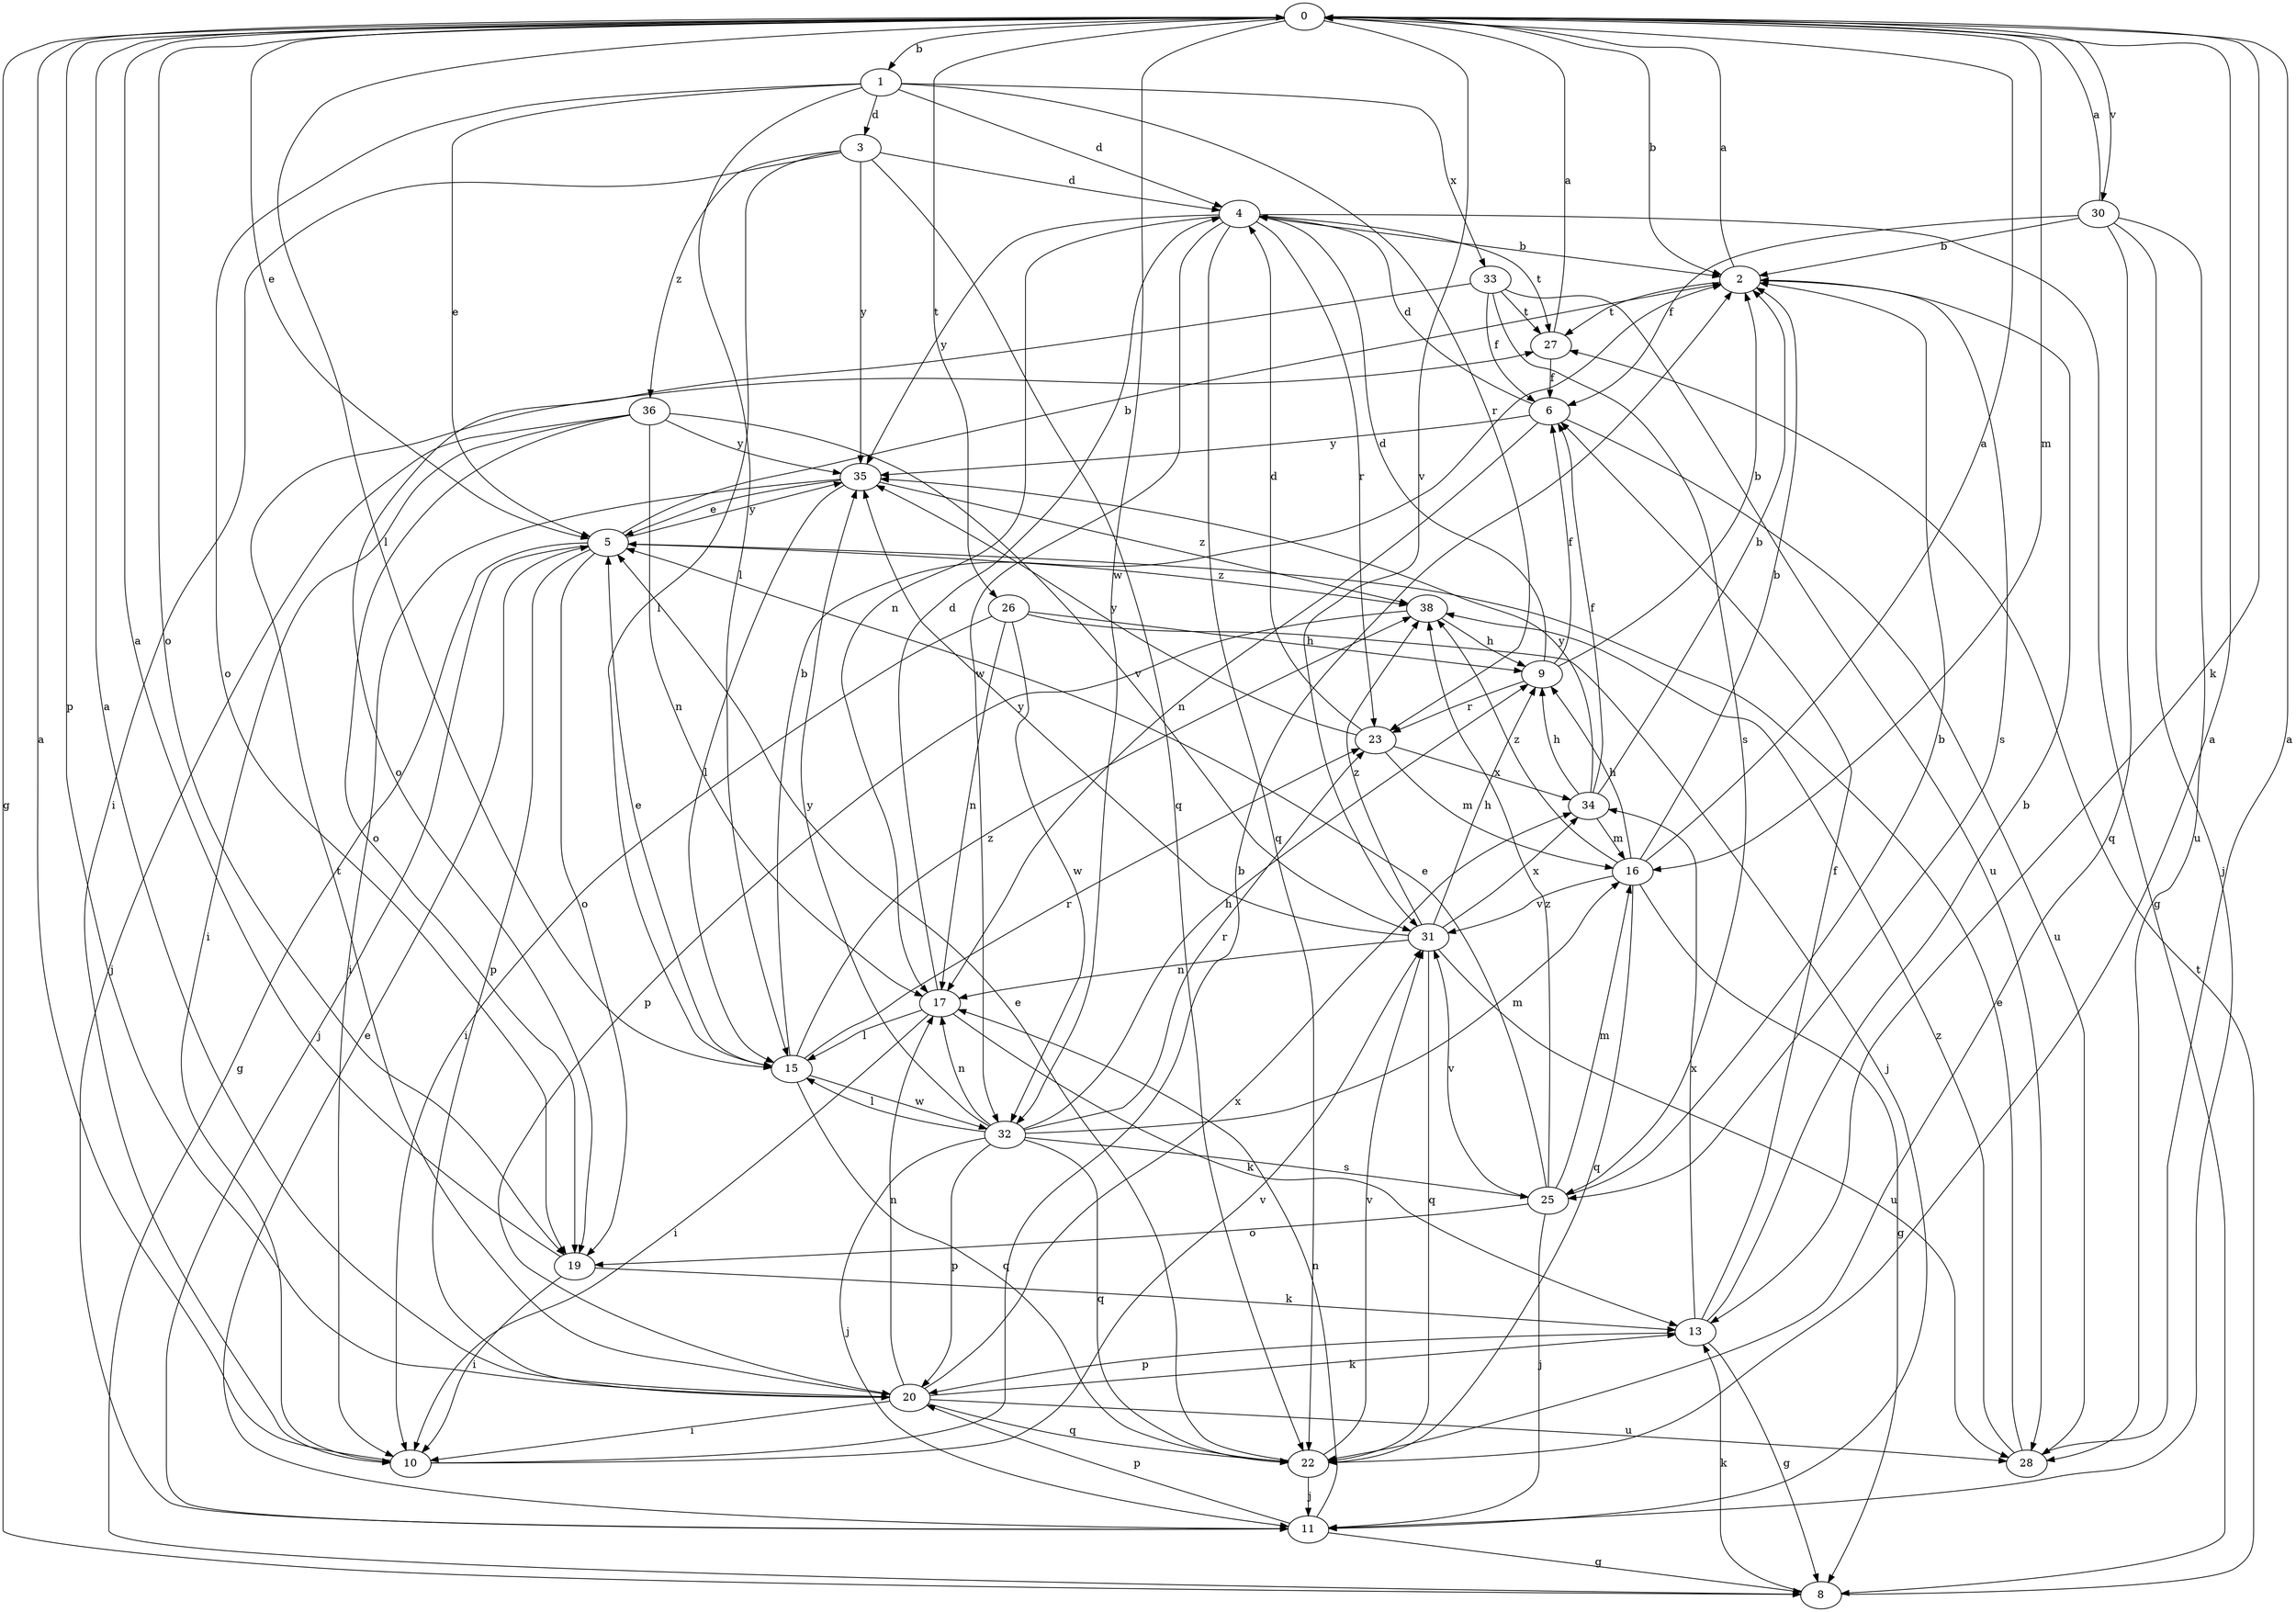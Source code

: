 strict digraph  {
0;
1;
2;
3;
4;
5;
6;
8;
9;
10;
11;
13;
15;
16;
17;
19;
20;
22;
23;
25;
26;
27;
28;
30;
31;
32;
33;
34;
35;
36;
38;
0 -> 1  [label=b];
0 -> 2  [label=b];
0 -> 5  [label=e];
0 -> 8  [label=g];
0 -> 13  [label=k];
0 -> 15  [label=l];
0 -> 16  [label=m];
0 -> 19  [label=o];
0 -> 20  [label=p];
0 -> 26  [label=t];
0 -> 30  [label=v];
0 -> 31  [label=v];
0 -> 32  [label=w];
1 -> 3  [label=d];
1 -> 4  [label=d];
1 -> 5  [label=e];
1 -> 15  [label=l];
1 -> 19  [label=o];
1 -> 23  [label=r];
1 -> 33  [label=x];
2 -> 0  [label=a];
2 -> 25  [label=s];
2 -> 27  [label=t];
3 -> 4  [label=d];
3 -> 10  [label=i];
3 -> 15  [label=l];
3 -> 22  [label=q];
3 -> 35  [label=y];
3 -> 36  [label=z];
4 -> 2  [label=b];
4 -> 8  [label=g];
4 -> 17  [label=n];
4 -> 22  [label=q];
4 -> 23  [label=r];
4 -> 27  [label=t];
4 -> 32  [label=w];
4 -> 35  [label=y];
5 -> 2  [label=b];
5 -> 8  [label=g];
5 -> 11  [label=j];
5 -> 19  [label=o];
5 -> 20  [label=p];
5 -> 35  [label=y];
5 -> 38  [label=z];
6 -> 4  [label=d];
6 -> 17  [label=n];
6 -> 28  [label=u];
6 -> 35  [label=y];
8 -> 13  [label=k];
8 -> 27  [label=t];
9 -> 2  [label=b];
9 -> 4  [label=d];
9 -> 6  [label=f];
9 -> 23  [label=r];
10 -> 0  [label=a];
10 -> 2  [label=b];
10 -> 31  [label=v];
11 -> 5  [label=e];
11 -> 8  [label=g];
11 -> 17  [label=n];
11 -> 20  [label=p];
13 -> 2  [label=b];
13 -> 6  [label=f];
13 -> 8  [label=g];
13 -> 20  [label=p];
13 -> 34  [label=x];
15 -> 2  [label=b];
15 -> 5  [label=e];
15 -> 22  [label=q];
15 -> 23  [label=r];
15 -> 32  [label=w];
15 -> 38  [label=z];
16 -> 0  [label=a];
16 -> 2  [label=b];
16 -> 8  [label=g];
16 -> 9  [label=h];
16 -> 22  [label=q];
16 -> 31  [label=v];
16 -> 38  [label=z];
17 -> 4  [label=d];
17 -> 10  [label=i];
17 -> 13  [label=k];
17 -> 15  [label=l];
19 -> 0  [label=a];
19 -> 10  [label=i];
19 -> 13  [label=k];
20 -> 0  [label=a];
20 -> 10  [label=i];
20 -> 13  [label=k];
20 -> 17  [label=n];
20 -> 22  [label=q];
20 -> 27  [label=t];
20 -> 28  [label=u];
20 -> 34  [label=x];
22 -> 0  [label=a];
22 -> 5  [label=e];
22 -> 11  [label=j];
22 -> 31  [label=v];
23 -> 4  [label=d];
23 -> 16  [label=m];
23 -> 34  [label=x];
23 -> 35  [label=y];
25 -> 2  [label=b];
25 -> 5  [label=e];
25 -> 11  [label=j];
25 -> 16  [label=m];
25 -> 19  [label=o];
25 -> 31  [label=v];
25 -> 38  [label=z];
26 -> 9  [label=h];
26 -> 10  [label=i];
26 -> 11  [label=j];
26 -> 17  [label=n];
26 -> 32  [label=w];
27 -> 0  [label=a];
27 -> 6  [label=f];
28 -> 0  [label=a];
28 -> 5  [label=e];
28 -> 38  [label=z];
30 -> 0  [label=a];
30 -> 2  [label=b];
30 -> 6  [label=f];
30 -> 11  [label=j];
30 -> 22  [label=q];
30 -> 28  [label=u];
31 -> 9  [label=h];
31 -> 17  [label=n];
31 -> 22  [label=q];
31 -> 28  [label=u];
31 -> 34  [label=x];
31 -> 35  [label=y];
31 -> 38  [label=z];
32 -> 9  [label=h];
32 -> 11  [label=j];
32 -> 15  [label=l];
32 -> 16  [label=m];
32 -> 17  [label=n];
32 -> 20  [label=p];
32 -> 22  [label=q];
32 -> 23  [label=r];
32 -> 25  [label=s];
32 -> 35  [label=y];
33 -> 6  [label=f];
33 -> 19  [label=o];
33 -> 25  [label=s];
33 -> 27  [label=t];
33 -> 28  [label=u];
34 -> 2  [label=b];
34 -> 6  [label=f];
34 -> 9  [label=h];
34 -> 16  [label=m];
34 -> 35  [label=y];
35 -> 5  [label=e];
35 -> 10  [label=i];
35 -> 15  [label=l];
35 -> 38  [label=z];
36 -> 10  [label=i];
36 -> 11  [label=j];
36 -> 17  [label=n];
36 -> 19  [label=o];
36 -> 31  [label=v];
36 -> 35  [label=y];
38 -> 9  [label=h];
38 -> 20  [label=p];
}

